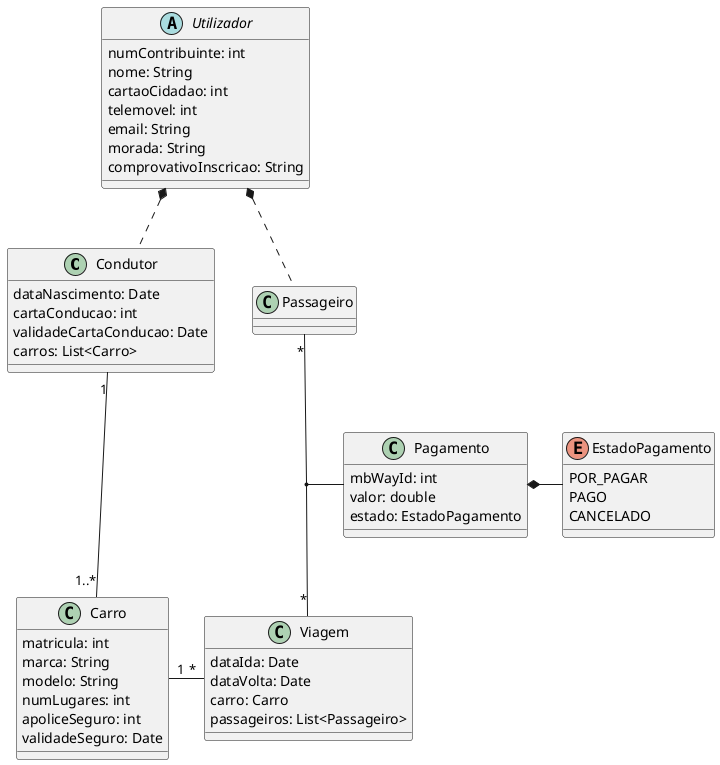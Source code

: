 @startuml
class Condutor {
    ' PK
    dataNascimento: Date
    cartaConducao: int
    validadeCartaConducao: Date
    carros: List<Carro>
}

class Carro {
    ' PK
    matricula: int
    marca: String
    modelo: String
    numLugares: int
    apoliceSeguro: int
    validadeSeguro: Date
}

class Viagem {
    ' id: int
    dataIda: Date
    dataVolta: Date
    carro: Carro
    passageiros: List<Passageiro>
}

class Passageiro {
}

abstract class Utilizador {
    ' PK
    numContribuinte: int
    nome: String
    cartaoCidadao: int
    telemovel: int
    email: String
    morada: String
    comprovativoInscricao: String
}

class Pagamento {
    mbWayId: int
    valor: double
    estado: EstadoPagamento
}

enum EstadoPagamento {
    POR_PAGAR
    PAGO
    CANCELADO
}

Utilizador *.. Condutor
Utilizador *.. Passageiro
Condutor "1" -- "1..*" Carro
Carro "1" - "*" Viagem
Passageiro "*" -- "*" Viagem
(Passageiro, Viagem) - Pagamento
Pagamento *- EstadoPagamento
@enduml